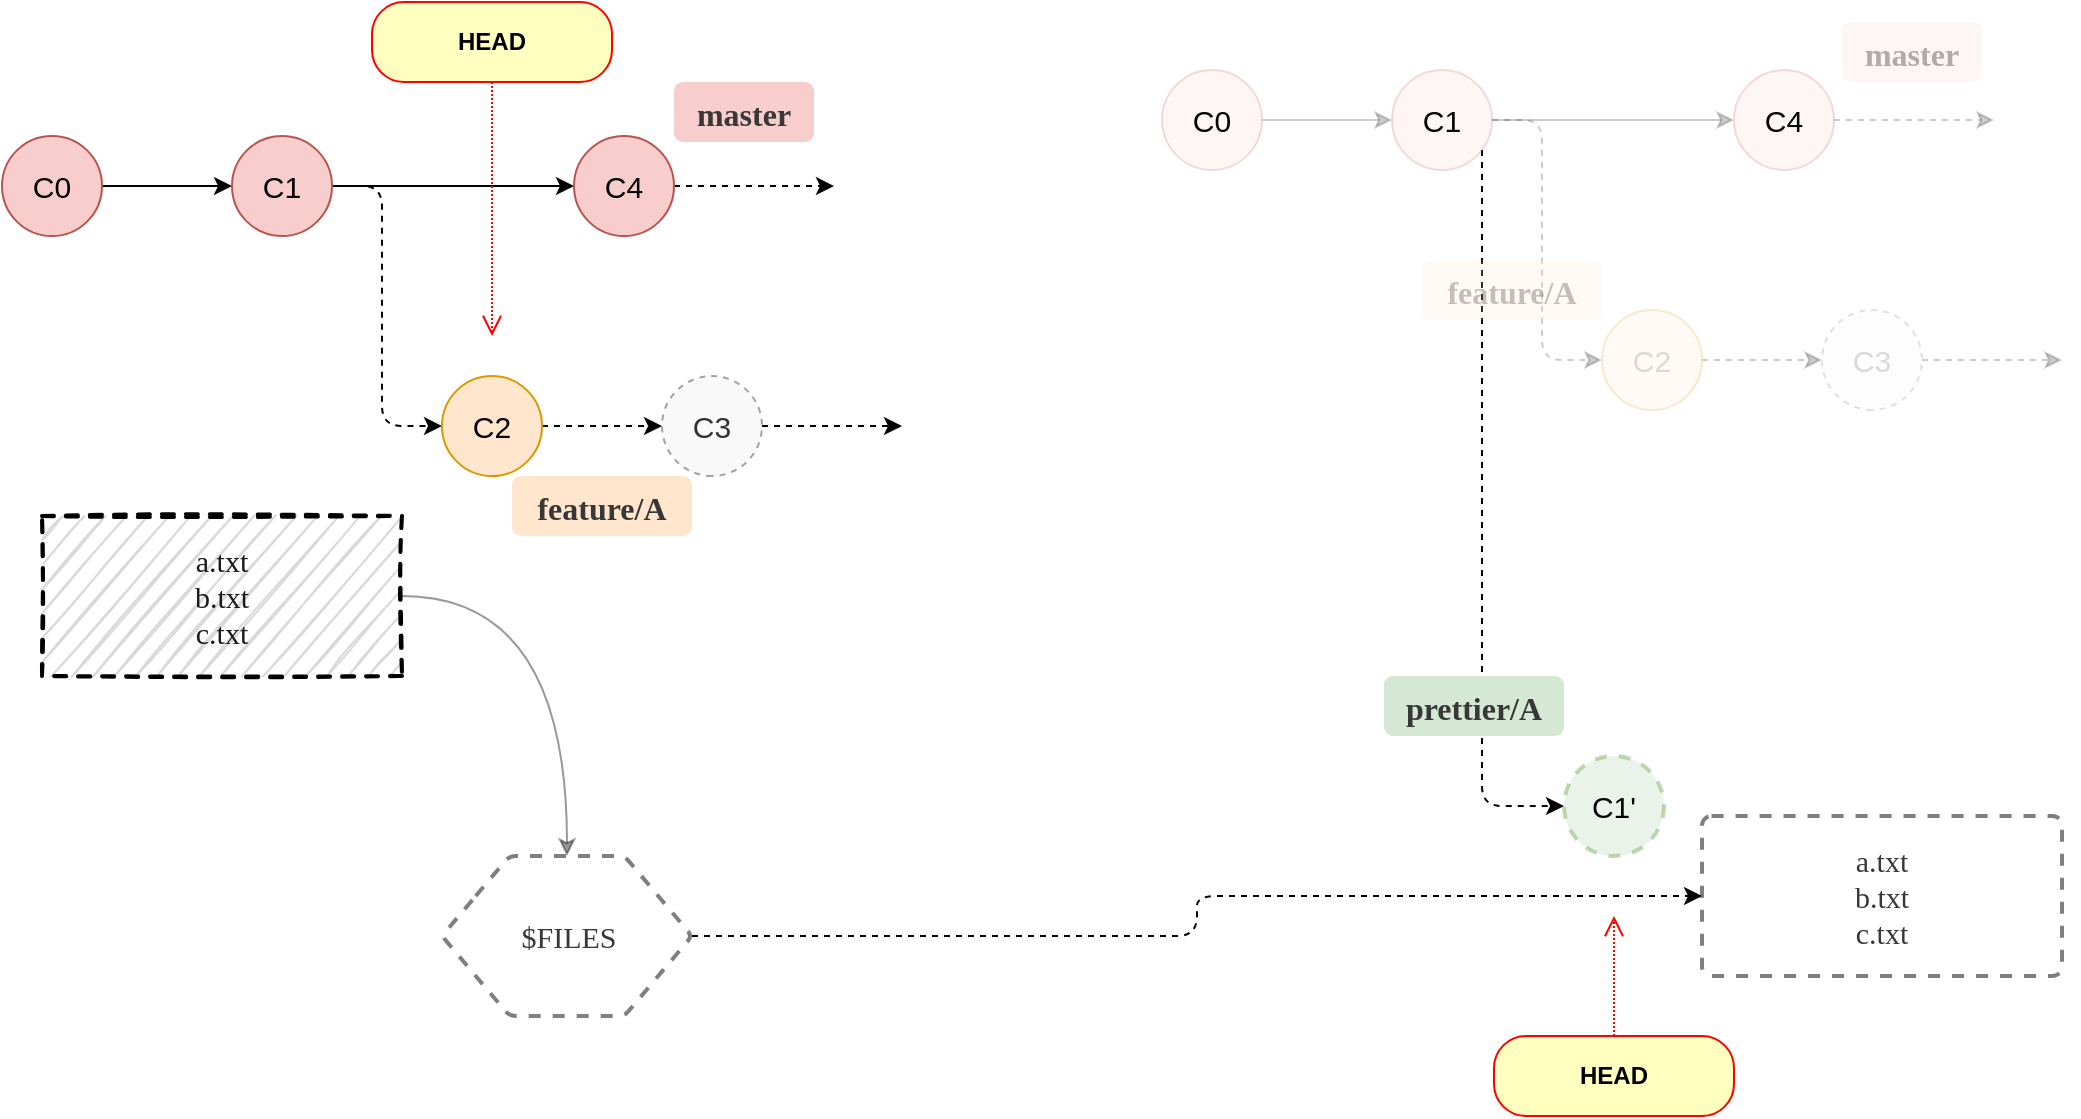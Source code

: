<mxfile version="14.2.9" type="github" pages="3">
  <diagram id="nxDO0HKId64olgzhvc23" name="Page-1">
    <mxGraphModel dx="1298" dy="809" grid="1" gridSize="10" guides="1" tooltips="1" connect="1" arrows="1" fold="1" page="1" pageScale="1" pageWidth="1600" pageHeight="900" math="0" shadow="0">
      <root>
        <mxCell id="0" />
        <mxCell id="1" parent="0" />
        <mxCell id="GQ0lHKYLTIi-07OIOTTy-3" value="" style="edgeStyle=orthogonalEdgeStyle;orthogonalLoop=1;jettySize=auto;html=1;horizontal=1;" parent="1" source="GQ0lHKYLTIi-07OIOTTy-1" target="GQ0lHKYLTIi-07OIOTTy-2" edge="1">
          <mxGeometry relative="1" as="geometry" />
        </mxCell>
        <mxCell id="GQ0lHKYLTIi-07OIOTTy-1" value="C0" style="ellipse;whiteSpace=wrap;html=1;aspect=fixed;labelPosition=center;verticalLabelPosition=middle;align=center;verticalAlign=middle;fontSize=15;direction=east;rounded=1;fillColor=#f8cecc;strokeColor=#b85450;" parent="1" vertex="1">
          <mxGeometry x="100" y="190" width="50" height="50" as="geometry" />
        </mxCell>
        <mxCell id="GQ0lHKYLTIi-07OIOTTy-16" style="edgeStyle=orthogonalEdgeStyle;orthogonalLoop=1;jettySize=auto;html=1;fontSize=16;dashed=1;" parent="1" source="GQ0lHKYLTIi-07OIOTTy-2" target="GQ0lHKYLTIi-07OIOTTy-15" edge="1">
          <mxGeometry relative="1" as="geometry">
            <Array as="points">
              <mxPoint x="290" y="215" />
              <mxPoint x="290" y="335" />
            </Array>
          </mxGeometry>
        </mxCell>
        <mxCell id="GQ0lHKYLTIi-07OIOTTy-47" style="edgeStyle=orthogonalEdgeStyle;orthogonalLoop=1;jettySize=auto;html=1;entryX=0;entryY=0.5;entryDx=0;entryDy=0;fontSize=15;fontColor=#525252;" parent="1" source="GQ0lHKYLTIi-07OIOTTy-2" target="GQ0lHKYLTIi-07OIOTTy-45" edge="1">
          <mxGeometry relative="1" as="geometry" />
        </mxCell>
        <mxCell id="GQ0lHKYLTIi-07OIOTTy-2" value="C1" style="ellipse;whiteSpace=wrap;html=1;aspect=fixed;labelPosition=center;verticalLabelPosition=middle;align=center;verticalAlign=middle;fontSize=15;direction=east;rounded=1;fillColor=#f8cecc;strokeColor=#b85450;" parent="1" vertex="1">
          <mxGeometry x="215" y="190" width="50" height="50" as="geometry" />
        </mxCell>
        <mxCell id="GQ0lHKYLTIi-07OIOTTy-5" value="master" style="text;align=center;verticalAlign=middle;resizable=0;points=[];autosize=1;fontFamily=Noto Sans TC;fontSource=https%3A%2F%2Ffonts.googleapis.com%2Fcss%3Ffamily%3DNoto%2BSans%2BTC;fontStyle=1;fontSize=16;shadow=0;labelBorderColor=none;rounded=1;labelBackgroundColor=none;spacingTop=0;spacingBottom=0;spacingRight=0;spacing=1;fillColor=#f8cecc;fontColor=#383838;" parent="1" vertex="1">
          <mxGeometry x="436" y="163" width="70" height="30" as="geometry" />
        </mxCell>
        <mxCell id="GQ0lHKYLTIi-07OIOTTy-14" value="" style="edgeStyle=orthogonalEdgeStyle;orthogonalLoop=1;jettySize=auto;html=1;fontSize=16;exitX=0.5;exitY=0;exitDx=0;exitDy=0;entryX=0.5;entryY=1;entryDx=0;entryDy=0;dashed=1;" parent="1" source="GQ0lHKYLTIi-07OIOTTy-18" edge="1">
          <mxGeometry relative="1" as="geometry">
            <mxPoint x="500" y="340" as="sourcePoint" />
            <mxPoint x="550" y="335" as="targetPoint" />
          </mxGeometry>
        </mxCell>
        <mxCell id="GQ0lHKYLTIi-07OIOTTy-17" value="" style="edgeStyle=orthogonalEdgeStyle;orthogonalLoop=1;jettySize=auto;html=1;fontSize=16;dashed=1;" parent="1" source="GQ0lHKYLTIi-07OIOTTy-15" target="GQ0lHKYLTIi-07OIOTTy-18" edge="1">
          <mxGeometry relative="1" as="geometry">
            <mxPoint x="245" y="470" as="targetPoint" />
          </mxGeometry>
        </mxCell>
        <mxCell id="GQ0lHKYLTIi-07OIOTTy-15" value="C2" style="ellipse;whiteSpace=wrap;html=1;aspect=fixed;labelPosition=center;verticalLabelPosition=middle;align=center;verticalAlign=middle;direction=south;fillColor=#ffe6cc;strokeColor=#d79b00;fontSize=15;rounded=1;" parent="1" vertex="1">
          <mxGeometry x="320" y="310" width="50" height="50" as="geometry" />
        </mxCell>
        <mxCell id="GQ0lHKYLTIi-07OIOTTy-18" value="C3" style="ellipse;whiteSpace=wrap;html=1;aspect=fixed;labelPosition=center;verticalLabelPosition=middle;align=center;verticalAlign=middle;direction=south;fillColor=#f5f5f5;strokeColor=#666666;fontSize=15;rounded=1;dashed=1;opacity=60;sketch=0;fixDash=0;autosize=0;container=0;fontColor=#333333;" parent="1" vertex="1">
          <mxGeometry x="430" y="310" width="50" height="50" as="geometry" />
        </mxCell>
        <mxCell id="GQ0lHKYLTIi-07OIOTTy-21" value="feature/A" style="text;align=center;verticalAlign=middle;resizable=0;points=[];autosize=1;fontSize=16;fontFamily=Noto Sans TC;rounded=1;shadow=0;fontSource=https%3A%2F%2Ffonts.googleapis.com%2Fcss%3Ffamily%3DNoto%2BSans%2BTC;fontStyle=1;labelBackgroundColor=none;spacing=1;spacingTop=0;spacingBottom=0;spacingRight=0;fillColor=#ffe6cc;fontColor=#383838;" parent="1" vertex="1">
          <mxGeometry x="355" y="360" width="90" height="30" as="geometry" />
        </mxCell>
        <mxCell id="GQ0lHKYLTIi-07OIOTTy-43" value="HEAD" style="whiteSpace=wrap;html=1;arcSize=40;fontColor=#000000;fillColor=#ffffc0;strokeColor=#ff0000;shadow=0;direction=east;rounded=1;fontStyle=1" parent="1" vertex="1">
          <mxGeometry x="285" y="123" width="120" height="40" as="geometry" />
        </mxCell>
        <mxCell id="GQ0lHKYLTIi-07OIOTTy-44" value="" style="edgeStyle=orthogonalEdgeStyle;html=1;verticalAlign=bottom;endArrow=open;endSize=8;strokeColor=#ff0000;fontSize=15;dashed=1;dashPattern=1 1;" parent="1" source="GQ0lHKYLTIi-07OIOTTy-43" edge="1">
          <mxGeometry relative="1" as="geometry">
            <mxPoint x="345" y="290" as="targetPoint" />
          </mxGeometry>
        </mxCell>
        <mxCell id="2b01QjpyZ43eBbl6fvD0-8" value="" style="edgeStyle=orthogonalEdgeStyle;rounded=1;orthogonalLoop=1;jettySize=auto;html=1;dashed=1;fontFamily=Noto Sans TC;fontSource=https%3A%2F%2Ffonts.googleapis.com%2Fcss%3Ffamily%3DNoto%2BSans%2BTC;fontSize=15;fontColor=#525252;" parent="1" source="GQ0lHKYLTIi-07OIOTTy-45" edge="1">
          <mxGeometry relative="1" as="geometry">
            <mxPoint x="516" y="215" as="targetPoint" />
          </mxGeometry>
        </mxCell>
        <mxCell id="GQ0lHKYLTIi-07OIOTTy-45" value="C4" style="ellipse;whiteSpace=wrap;html=1;aspect=fixed;labelPosition=center;verticalLabelPosition=middle;align=center;verticalAlign=middle;fontSize=15;direction=east;rounded=1;fillColor=#f8cecc;strokeColor=#b85450;" parent="1" vertex="1">
          <mxGeometry x="386" y="190" width="50" height="50" as="geometry" />
        </mxCell>
        <mxCell id="2b01QjpyZ43eBbl6fvD0-9" value="" style="edgeStyle=orthogonalEdgeStyle;orthogonalLoop=1;jettySize=auto;html=1;horizontal=1;opacity=20;sketch=0;fontColor=#D9D9D9;" parent="1" source="2b01QjpyZ43eBbl6fvD0-10" target="2b01QjpyZ43eBbl6fvD0-13" edge="1">
          <mxGeometry relative="1" as="geometry" />
        </mxCell>
        <mxCell id="2b01QjpyZ43eBbl6fvD0-10" value="C0" style="ellipse;whiteSpace=wrap;html=1;aspect=fixed;labelPosition=center;verticalLabelPosition=middle;align=center;verticalAlign=middle;fontSize=15;direction=east;rounded=1;opacity=20;sketch=0;fillColor=#f8cecc;strokeColor=#b85450;" parent="1" vertex="1">
          <mxGeometry x="680" y="157" width="50" height="50" as="geometry" />
        </mxCell>
        <mxCell id="2b01QjpyZ43eBbl6fvD0-11" style="edgeStyle=orthogonalEdgeStyle;orthogonalLoop=1;jettySize=auto;html=1;fontSize=16;dashed=1;opacity=20;sketch=0;fontColor=#D9D9D9;" parent="1" source="2b01QjpyZ43eBbl6fvD0-13" target="2b01QjpyZ43eBbl6fvD0-17" edge="1">
          <mxGeometry relative="1" as="geometry">
            <Array as="points">
              <mxPoint x="870" y="182" />
              <mxPoint x="870" y="302" />
            </Array>
          </mxGeometry>
        </mxCell>
        <mxCell id="2b01QjpyZ43eBbl6fvD0-12" style="edgeStyle=orthogonalEdgeStyle;orthogonalLoop=1;jettySize=auto;html=1;entryX=0;entryY=0.5;entryDx=0;entryDy=0;fontSize=15;opacity=20;sketch=0;fontColor=#D9D9D9;" parent="1" source="2b01QjpyZ43eBbl6fvD0-13" target="2b01QjpyZ43eBbl6fvD0-23" edge="1">
          <mxGeometry relative="1" as="geometry" />
        </mxCell>
        <mxCell id="2b01QjpyZ43eBbl6fvD0-27" value="" style="edgeStyle=orthogonalEdgeStyle;rounded=1;orthogonalLoop=1;jettySize=auto;html=1;dashed=1;fontFamily=Noto Sans TC;fontSource=https%3A%2F%2Ffonts.googleapis.com%2Fcss%3Ffamily%3DNoto%2BSans%2BTC;fontSize=15;fontColor=#FEFFFA;" parent="1" source="2b01QjpyZ43eBbl6fvD0-13" target="2b01QjpyZ43eBbl6fvD0-26" edge="1">
          <mxGeometry relative="1" as="geometry">
            <Array as="points">
              <mxPoint x="840" y="380" />
              <mxPoint x="840" y="380" />
            </Array>
          </mxGeometry>
        </mxCell>
        <mxCell id="2b01QjpyZ43eBbl6fvD0-13" value="C1" style="ellipse;whiteSpace=wrap;html=1;aspect=fixed;labelPosition=center;verticalLabelPosition=middle;align=center;verticalAlign=middle;fontSize=15;direction=east;rounded=1;opacity=20;sketch=0;fillColor=#f8cecc;strokeColor=#b85450;" parent="1" vertex="1">
          <mxGeometry x="795" y="157" width="50" height="50" as="geometry" />
        </mxCell>
        <mxCell id="2b01QjpyZ43eBbl6fvD0-14" value="master" style="text;align=center;verticalAlign=middle;resizable=0;points=[];autosize=1;fontFamily=Noto Sans TC;fontSource=https%3A%2F%2Ffonts.googleapis.com%2Fcss%3Ffamily%3DNoto%2BSans%2BTC;fontStyle=1;fontSize=16;shadow=0;labelBorderColor=none;rounded=1;labelBackgroundColor=none;spacingTop=0;spacingBottom=0;spacingRight=0;spacing=1;opacity=20;sketch=0;glass=0;textOpacity=30;fillColor=#f8cecc;" parent="1" vertex="1">
          <mxGeometry x="1020" y="133" width="70" height="30" as="geometry" />
        </mxCell>
        <mxCell id="2b01QjpyZ43eBbl6fvD0-15" value="" style="edgeStyle=orthogonalEdgeStyle;orthogonalLoop=1;jettySize=auto;html=1;fontSize=16;exitX=0.5;exitY=0;exitDx=0;exitDy=0;entryX=0.5;entryY=1;entryDx=0;entryDy=0;dashed=1;opacity=20;sketch=0;fontColor=#D9D9D9;" parent="1" source="2b01QjpyZ43eBbl6fvD0-18" edge="1">
          <mxGeometry relative="1" as="geometry">
            <mxPoint x="1080" y="307" as="sourcePoint" />
            <mxPoint x="1130" y="302" as="targetPoint" />
          </mxGeometry>
        </mxCell>
        <mxCell id="2b01QjpyZ43eBbl6fvD0-16" value="" style="edgeStyle=orthogonalEdgeStyle;orthogonalLoop=1;jettySize=auto;html=1;fontSize=16;dashed=1;opacity=20;sketch=0;fontColor=#D9D9D9;" parent="1" source="2b01QjpyZ43eBbl6fvD0-17" target="2b01QjpyZ43eBbl6fvD0-18" edge="1">
          <mxGeometry relative="1" as="geometry">
            <mxPoint x="825" y="437" as="targetPoint" />
          </mxGeometry>
        </mxCell>
        <mxCell id="2b01QjpyZ43eBbl6fvD0-17" value="C2" style="ellipse;whiteSpace=wrap;html=1;aspect=fixed;labelPosition=center;verticalLabelPosition=middle;align=center;verticalAlign=middle;direction=south;fillColor=#ffe6cc;strokeColor=#d79b00;fontSize=15;rounded=1;opacity=20;sketch=0;fontColor=#D9D9D9;" parent="1" vertex="1">
          <mxGeometry x="900" y="277" width="50" height="50" as="geometry" />
        </mxCell>
        <mxCell id="2b01QjpyZ43eBbl6fvD0-18" value="C3" style="ellipse;whiteSpace=wrap;html=1;aspect=fixed;labelPosition=center;verticalLabelPosition=middle;align=center;verticalAlign=middle;direction=south;fillColor=#f5f5f5;strokeColor=#666666;fontSize=15;rounded=1;dashed=1;opacity=20;sketch=0;fixDash=0;autosize=0;container=0;fontColor=#D9D9D9;" parent="1" vertex="1">
          <mxGeometry x="1010" y="277" width="50" height="50" as="geometry" />
        </mxCell>
        <mxCell id="2b01QjpyZ43eBbl6fvD0-19" value="feature/A" style="text;align=center;verticalAlign=middle;resizable=0;points=[];autosize=1;fontSize=16;fontFamily=Noto Sans TC;rounded=1;shadow=0;fontSource=https%3A%2F%2Ffonts.googleapis.com%2Fcss%3Ffamily%3DNoto%2BSans%2BTC;fontStyle=1;labelBackgroundColor=none;spacing=1;spacingTop=0;spacingBottom=0;spacingRight=0;opacity=20;sketch=0;textOpacity=30;fillColor=#ffe6cc;fontColor=#383838;" parent="1" vertex="1">
          <mxGeometry x="810" y="252" width="90" height="30" as="geometry" />
        </mxCell>
        <mxCell id="2b01QjpyZ43eBbl6fvD0-29" style="edgeStyle=orthogonalEdgeStyle;rounded=1;orthogonalLoop=1;jettySize=auto;html=1;dashed=1;fontFamily=Helvetica;fontSize=15;fontColor=#000000;dashPattern=1 1;verticalAlign=bottom;strokeColor=#ff0000;endArrow=open;endSize=8;" parent="1" source="2b01QjpyZ43eBbl6fvD0-20" edge="1">
          <mxGeometry relative="1" as="geometry">
            <mxPoint x="906" y="580" as="targetPoint" />
          </mxGeometry>
        </mxCell>
        <mxCell id="2b01QjpyZ43eBbl6fvD0-20" value="HEAD" style="whiteSpace=wrap;html=1;arcSize=40;fontColor=#000000;fillColor=#ffffc0;strokeColor=#ff0000;shadow=0;direction=east;rounded=1;fontStyle=1" parent="1" vertex="1">
          <mxGeometry x="846" y="640" width="120" height="40" as="geometry" />
        </mxCell>
        <mxCell id="2b01QjpyZ43eBbl6fvD0-22" value="" style="edgeStyle=orthogonalEdgeStyle;rounded=1;orthogonalLoop=1;jettySize=auto;html=1;dashed=1;fontFamily=Noto Sans TC;fontSource=https%3A%2F%2Ffonts.googleapis.com%2Fcss%3Ffamily%3DNoto%2BSans%2BTC;fontSize=15;opacity=20;sketch=0;fontColor=#D9D9D9;" parent="1" source="2b01QjpyZ43eBbl6fvD0-23" edge="1">
          <mxGeometry relative="1" as="geometry">
            <mxPoint x="1096" y="182" as="targetPoint" />
          </mxGeometry>
        </mxCell>
        <mxCell id="2b01QjpyZ43eBbl6fvD0-23" value="C4" style="ellipse;whiteSpace=wrap;html=1;aspect=fixed;labelPosition=center;verticalLabelPosition=middle;align=center;verticalAlign=middle;fontSize=15;direction=east;rounded=1;opacity=20;sketch=0;fillColor=#f8cecc;strokeColor=#b85450;" parent="1" vertex="1">
          <mxGeometry x="966" y="157" width="50" height="50" as="geometry" />
        </mxCell>
        <mxCell id="2b01QjpyZ43eBbl6fvD0-26" value="C1&#39;" style="ellipse;whiteSpace=wrap;html=1;aspect=fixed;labelPosition=center;verticalLabelPosition=middle;align=center;verticalAlign=middle;fontSize=15;direction=east;rounded=1;dashed=1;strokeWidth=2;opacity=50;fillColor=#d5e8d4;strokeColor=#82b366;" parent="1" vertex="1">
          <mxGeometry x="881" y="500" width="50" height="50" as="geometry" />
        </mxCell>
        <mxCell id="2b01QjpyZ43eBbl6fvD0-30" value="prettier/A" style="text;align=center;verticalAlign=middle;resizable=0;points=[];autosize=1;fontSize=16;fontFamily=Noto Sans TC;rounded=1;shadow=0;fontSource=https%3A%2F%2Ffonts.googleapis.com%2Fcss%3Ffamily%3DNoto%2BSans%2BTC;fontStyle=1;labelBackgroundColor=none;spacing=1;spacingTop=0;spacingBottom=0;spacingRight=0;fillColor=#d5e8d4;fontColor=#383838;" parent="1" vertex="1">
          <mxGeometry x="791" y="460" width="90" height="30" as="geometry" />
        </mxCell>
        <mxCell id="2b01QjpyZ43eBbl6fvD0-33" value="" style="edgeStyle=orthogonalEdgeStyle;rounded=1;sketch=0;orthogonalLoop=1;jettySize=auto;html=1;dashed=1;fontFamily=Noto Sans TC;fontSource=https%3A%2F%2Ffonts.googleapis.com%2Fcss%3Ffamily%3DNoto%2BSans%2BTC;fontSize=15;fontColor=#D9D9D9;entryX=0;entryY=0.5;entryDx=0;entryDy=0;" parent="1" source="2b01QjpyZ43eBbl6fvD0-31" target="2b01QjpyZ43eBbl6fvD0-32" edge="1">
          <mxGeometry relative="1" as="geometry">
            <mxPoint x="880" y="570" as="targetPoint" />
          </mxGeometry>
        </mxCell>
        <mxCell id="2b01QjpyZ43eBbl6fvD0-31" value="$FILES" style="verticalLabelPosition=middle;verticalAlign=middle;html=1;shape=hexagon;perimeter=hexagonPerimeter2;arcSize=6;size=0.27;rounded=1;shadow=0;dashed=1;labelBackgroundColor=none;sketch=0;strokeColor=#000000;strokeWidth=2;fillColor=#ffffff;fontFamily=Noto Sans TC;fontSource=https%3A%2F%2Ffonts.googleapis.com%2Fcss%3Ffamily%3DNoto%2BSans%2BTC;fontSize=15;opacity=50;align=center;labelPosition=center;fontColor=#383838;" parent="1" vertex="1">
          <mxGeometry x="320" y="550" width="125" height="80" as="geometry" />
        </mxCell>
        <mxCell id="2b01QjpyZ43eBbl6fvD0-32" value="a.txt&lt;br&gt;b.txt&lt;br&gt;c.txt" style="whiteSpace=wrap;html=1;rounded=1;shadow=0;dashed=1;fontFamily=Noto Sans TC;fontSource=https%3A%2F%2Ffonts.googleapis.com%2Fcss%3Ffamily%3DNoto%2BSans%2BTC;fontSize=15;strokeWidth=2;labelBackgroundColor=none;opacity=50;arcSize=6;sketch=0;spacing=5;fontColor=#383838;" parent="1" vertex="1">
          <mxGeometry x="950" y="530" width="180" height="80" as="geometry" />
        </mxCell>
        <mxCell id="WoYchf8X3w7nq3u6HLGu-2" style="edgeStyle=orthogonalEdgeStyle;curved=1;orthogonalLoop=1;jettySize=auto;html=1;entryX=0.5;entryY=0;entryDx=0;entryDy=0;fontColor=#383838;opacity=40;" edge="1" parent="1" source="WoYchf8X3w7nq3u6HLGu-1" target="2b01QjpyZ43eBbl6fvD0-31">
          <mxGeometry relative="1" as="geometry" />
        </mxCell>
        <mxCell id="WoYchf8X3w7nq3u6HLGu-1" value="a.txt&lt;br&gt;b.txt&lt;br&gt;c.txt" style="whiteSpace=wrap;html=1;rounded=0;shadow=0;dashed=1;fontFamily=Noto Sans TC;fontSource=https%3A%2F%2Ffonts.googleapis.com%2Fcss%3Ffamily%3DNoto%2BSans%2BTC;fontSize=15;strokeWidth=2;labelBackgroundColor=none;arcSize=6;sketch=1;spacing=5;fontStyle=0;fontColor=#1A1A1A;glass=0;fillStyle=hachure;fillColor=#D9D9D9;" vertex="1" parent="1">
          <mxGeometry x="120" y="380" width="180" height="80" as="geometry" />
        </mxCell>
      </root>
    </mxGraphModel>
  </diagram>
  <diagram id="W2-V0g8p1g1rw4DdJbC6" name="Page-2">
    <mxGraphModel dx="1298" dy="809" grid="1" gridSize="10" guides="1" tooltips="1" connect="1" arrows="1" fold="1" page="1" pageScale="1" pageWidth="1600" pageHeight="900" math="0" shadow="0">
      <root>
        <mxCell id="txzVGFuYVFfEpD30Fxbw-0" />
        <mxCell id="txzVGFuYVFfEpD30Fxbw-1" parent="txzVGFuYVFfEpD30Fxbw-0" />
        <mxCell id="HUqgSeCFf559K-0PTAqj-0" value="" style="edgeStyle=orthogonalEdgeStyle;orthogonalLoop=1;jettySize=auto;html=1;horizontal=1;sketch=0;fontColor=#D9D9D9;" edge="1" parent="txzVGFuYVFfEpD30Fxbw-1" source="HUqgSeCFf559K-0PTAqj-1" target="HUqgSeCFf559K-0PTAqj-5">
          <mxGeometry relative="1" as="geometry" />
        </mxCell>
        <mxCell id="HUqgSeCFf559K-0PTAqj-1" value="C0" style="ellipse;whiteSpace=wrap;html=1;aspect=fixed;labelPosition=center;verticalLabelPosition=middle;align=center;verticalAlign=middle;fontSize=15;direction=east;rounded=1;sketch=0;fillColor=#f8cecc;strokeColor=#b85450;" vertex="1" parent="txzVGFuYVFfEpD30Fxbw-1">
          <mxGeometry x="100" y="65" width="50" height="50" as="geometry" />
        </mxCell>
        <mxCell id="HUqgSeCFf559K-0PTAqj-2" style="edgeStyle=orthogonalEdgeStyle;orthogonalLoop=1;jettySize=auto;html=1;fontSize=16;dashed=1;sketch=0;fontColor=#D9D9D9;" edge="1" parent="txzVGFuYVFfEpD30Fxbw-1" source="HUqgSeCFf559K-0PTAqj-5" target="HUqgSeCFf559K-0PTAqj-9">
          <mxGeometry relative="1" as="geometry">
            <Array as="points">
              <mxPoint x="290" y="90" />
              <mxPoint x="290" y="210" />
            </Array>
          </mxGeometry>
        </mxCell>
        <mxCell id="HUqgSeCFf559K-0PTAqj-3" style="edgeStyle=orthogonalEdgeStyle;orthogonalLoop=1;jettySize=auto;html=1;entryX=0;entryY=0.5;entryDx=0;entryDy=0;fontSize=15;sketch=0;fontColor=#D9D9D9;" edge="1" parent="txzVGFuYVFfEpD30Fxbw-1" source="HUqgSeCFf559K-0PTAqj-5" target="HUqgSeCFf559K-0PTAqj-15">
          <mxGeometry relative="1" as="geometry" />
        </mxCell>
        <mxCell id="HUqgSeCFf559K-0PTAqj-4" value="" style="edgeStyle=orthogonalEdgeStyle;rounded=1;orthogonalLoop=1;jettySize=auto;html=1;dashed=1;fontFamily=Noto Sans TC;fontSource=https%3A%2F%2Ffonts.googleapis.com%2Fcss%3Ffamily%3DNoto%2BSans%2BTC;fontSize=15;fontColor=#FEFFFA;" edge="1" parent="txzVGFuYVFfEpD30Fxbw-1" source="HUqgSeCFf559K-0PTAqj-5" target="HUqgSeCFf559K-0PTAqj-16">
          <mxGeometry relative="1" as="geometry">
            <Array as="points">
              <mxPoint x="260" y="288" />
              <mxPoint x="260" y="288" />
            </Array>
          </mxGeometry>
        </mxCell>
        <mxCell id="HUqgSeCFf559K-0PTAqj-54" style="edgeStyle=orthogonalEdgeStyle;orthogonalLoop=1;jettySize=auto;html=1;entryX=0;entryY=0.5;entryDx=0;entryDy=0;fontColor=#000000;curved=1;" edge="1" parent="txzVGFuYVFfEpD30Fxbw-1" source="HUqgSeCFf559K-0PTAqj-5" target="HUqgSeCFf559K-0PTAqj-48">
          <mxGeometry relative="1" as="geometry">
            <Array as="points">
              <mxPoint x="240" y="315" />
            </Array>
          </mxGeometry>
        </mxCell>
        <mxCell id="HUqgSeCFf559K-0PTAqj-5" value="C1" style="ellipse;whiteSpace=wrap;html=1;aspect=fixed;labelPosition=center;verticalLabelPosition=middle;align=center;verticalAlign=middle;fontSize=15;direction=east;rounded=1;sketch=0;fillColor=#f8cecc;strokeColor=#b85450;" vertex="1" parent="txzVGFuYVFfEpD30Fxbw-1">
          <mxGeometry x="215" y="65" width="50" height="50" as="geometry" />
        </mxCell>
        <mxCell id="HUqgSeCFf559K-0PTAqj-6" value="master" style="text;align=center;verticalAlign=middle;resizable=0;points=[];autosize=1;fontFamily=Noto Sans TC;fontSource=https%3A%2F%2Ffonts.googleapis.com%2Fcss%3Ffamily%3DNoto%2BSans%2BTC;fontStyle=1;fontSize=16;shadow=0;labelBorderColor=none;rounded=1;labelBackgroundColor=none;spacingTop=0;spacingBottom=0;spacingRight=0;spacing=1;sketch=0;glass=0;fillColor=#f8cecc;" vertex="1" parent="txzVGFuYVFfEpD30Fxbw-1">
          <mxGeometry x="428" y="30" width="70" height="30" as="geometry" />
        </mxCell>
        <mxCell id="HUqgSeCFf559K-0PTAqj-7" value="" style="edgeStyle=orthogonalEdgeStyle;orthogonalLoop=1;jettySize=auto;html=1;fontSize=16;exitX=0.5;exitY=0;exitDx=0;exitDy=0;entryX=0.5;entryY=1;entryDx=0;entryDy=0;dashed=1;sketch=0;fontColor=#D9D9D9;opacity=40;" edge="1" parent="txzVGFuYVFfEpD30Fxbw-1" source="HUqgSeCFf559K-0PTAqj-10">
          <mxGeometry relative="1" as="geometry">
            <mxPoint x="500" y="215" as="sourcePoint" />
            <mxPoint x="550" y="210" as="targetPoint" />
          </mxGeometry>
        </mxCell>
        <mxCell id="HUqgSeCFf559K-0PTAqj-8" value="" style="edgeStyle=orthogonalEdgeStyle;orthogonalLoop=1;jettySize=auto;html=1;fontSize=16;dashed=1;sketch=0;fontColor=#D9D9D9;opacity=40;" edge="1" parent="txzVGFuYVFfEpD30Fxbw-1" source="HUqgSeCFf559K-0PTAqj-9" target="HUqgSeCFf559K-0PTAqj-10">
          <mxGeometry relative="1" as="geometry">
            <mxPoint x="245" y="345" as="targetPoint" />
          </mxGeometry>
        </mxCell>
        <mxCell id="Ux5TuAr64qpXySqZ8vUI-1" style="edgeStyle=orthogonalEdgeStyle;curved=1;orthogonalLoop=1;jettySize=auto;html=1;exitX=1;exitY=0;exitDx=0;exitDy=0;fontColor=#000000;opacity=40;" edge="1" parent="txzVGFuYVFfEpD30Fxbw-1" source="HUqgSeCFf559K-0PTAqj-9">
          <mxGeometry relative="1" as="geometry">
            <mxPoint x="441" y="284" as="targetPoint" />
          </mxGeometry>
        </mxCell>
        <mxCell id="HUqgSeCFf559K-0PTAqj-9" value="&lt;font&gt;C2&lt;/font&gt;" style="ellipse;whiteSpace=wrap;html=1;aspect=fixed;labelPosition=center;verticalLabelPosition=middle;align=center;verticalAlign=middle;direction=south;fillColor=#ffe6cc;strokeColor=#d79b00;fontSize=15;rounded=1;sketch=0;opacity=40;textOpacity=40;" vertex="1" parent="txzVGFuYVFfEpD30Fxbw-1">
          <mxGeometry x="320" y="185" width="50" height="50" as="geometry" />
        </mxCell>
        <mxCell id="Ux5TuAr64qpXySqZ8vUI-2" style="edgeStyle=orthogonalEdgeStyle;curved=1;orthogonalLoop=1;jettySize=auto;html=1;exitX=1;exitY=0;exitDx=0;exitDy=0;fontColor=#000000;opacity=40;" edge="1" parent="txzVGFuYVFfEpD30Fxbw-1" source="HUqgSeCFf559K-0PTAqj-10">
          <mxGeometry relative="1" as="geometry">
            <mxPoint x="571" y="281" as="targetPoint" />
          </mxGeometry>
        </mxCell>
        <mxCell id="HUqgSeCFf559K-0PTAqj-10" value="C3" style="ellipse;whiteSpace=wrap;html=1;aspect=fixed;labelPosition=center;verticalLabelPosition=middle;align=center;verticalAlign=middle;direction=south;fillColor=#ffe6cc;strokeColor=#d79b00;fontSize=15;rounded=1;sketch=0;fixDash=0;autosize=0;container=0;opacity=40;textOpacity=40;" vertex="1" parent="txzVGFuYVFfEpD30Fxbw-1">
          <mxGeometry x="430" y="185" width="50" height="50" as="geometry" />
        </mxCell>
        <mxCell id="HUqgSeCFf559K-0PTAqj-11" value="feature/A" style="text;align=center;verticalAlign=middle;resizable=0;points=[];autosize=1;fontSize=16;fontFamily=Noto Sans TC;rounded=1;shadow=0;fontSource=https%3A%2F%2Ffonts.googleapis.com%2Fcss%3Ffamily%3DNoto%2BSans%2BTC;fontStyle=1;labelBackgroundColor=none;spacing=1;spacingTop=0;spacingBottom=0;spacingRight=0;sketch=0;fillColor=#ffe6cc;imageAspect=1;" vertex="1" parent="txzVGFuYVFfEpD30Fxbw-1">
          <mxGeometry x="598" y="262" width="90" height="30" as="geometry" />
        </mxCell>
        <mxCell id="HUqgSeCFf559K-0PTAqj-12" style="edgeStyle=orthogonalEdgeStyle;rounded=1;orthogonalLoop=1;jettySize=auto;html=1;dashed=1;fontFamily=Helvetica;fontSize=15;fontColor=#000000;dashPattern=1 1;verticalAlign=bottom;strokeColor=#ff0000;endArrow=open;endSize=8;" edge="1" parent="txzVGFuYVFfEpD30Fxbw-1" source="HUqgSeCFf559K-0PTAqj-13">
          <mxGeometry relative="1" as="geometry">
            <mxPoint x="578" y="346" as="targetPoint" />
          </mxGeometry>
        </mxCell>
        <mxCell id="HUqgSeCFf559K-0PTAqj-13" value="HEAD" style="whiteSpace=wrap;html=1;arcSize=40;fontColor=#000000;fillColor=#ffffc0;strokeColor=#ff0000;shadow=0;direction=east;rounded=1;fontStyle=1;" vertex="1" parent="txzVGFuYVFfEpD30Fxbw-1">
          <mxGeometry x="518" y="406" width="120" height="40" as="geometry" />
        </mxCell>
        <mxCell id="HUqgSeCFf559K-0PTAqj-14" value="" style="edgeStyle=orthogonalEdgeStyle;rounded=1;orthogonalLoop=1;jettySize=auto;html=1;dashed=1;fontFamily=Noto Sans TC;fontSource=https%3A%2F%2Ffonts.googleapis.com%2Fcss%3Ffamily%3DNoto%2BSans%2BTC;fontSize=15;sketch=0;fontColor=#D9D9D9;" edge="1" parent="txzVGFuYVFfEpD30Fxbw-1" source="HUqgSeCFf559K-0PTAqj-15">
          <mxGeometry relative="1" as="geometry">
            <mxPoint x="516" y="90" as="targetPoint" />
          </mxGeometry>
        </mxCell>
        <mxCell id="HUqgSeCFf559K-0PTAqj-15" value="C4" style="ellipse;whiteSpace=wrap;html=1;aspect=fixed;labelPosition=center;verticalLabelPosition=middle;align=center;verticalAlign=middle;fontSize=15;direction=east;rounded=1;sketch=0;fillColor=#f8cecc;strokeColor=#b85450;" vertex="1" parent="txzVGFuYVFfEpD30Fxbw-1">
          <mxGeometry x="386" y="65" width="50" height="50" as="geometry" />
        </mxCell>
        <mxCell id="HUqgSeCFf559K-0PTAqj-16" value="C1&#39;" style="ellipse;whiteSpace=wrap;html=1;aspect=fixed;labelPosition=center;verticalLabelPosition=middle;align=center;verticalAlign=middle;fontSize=15;direction=east;rounded=1;dashed=1;strokeWidth=2;textOpacity=40;opacity=40;fillColor=#d5e8d4;strokeColor=#82b366;" vertex="1" parent="txzVGFuYVFfEpD30Fxbw-1">
          <mxGeometry x="301" y="408" width="50" height="50" as="geometry" />
        </mxCell>
        <mxCell id="HUqgSeCFf559K-0PTAqj-17" value="prettier/A" style="text;align=center;verticalAlign=middle;resizable=0;points=[];autosize=1;fontSize=16;fontFamily=Noto Sans TC;rounded=1;shadow=0;fontSource=https%3A%2F%2Ffonts.googleapis.com%2Fcss%3Ffamily%3DNoto%2BSans%2BTC;fontStyle=1;labelBackgroundColor=none;spacing=1;spacingTop=0;spacingBottom=0;spacingRight=0;fillColor=#d5e8d4;" vertex="1" parent="txzVGFuYVFfEpD30Fxbw-1">
          <mxGeometry x="219" y="376" width="90" height="30" as="geometry" />
        </mxCell>
        <mxCell id="HUqgSeCFf559K-0PTAqj-59" style="edgeStyle=orthogonalEdgeStyle;curved=1;orthogonalLoop=1;jettySize=auto;html=1;fontColor=#000000;" edge="1" parent="txzVGFuYVFfEpD30Fxbw-1" source="HUqgSeCFf559K-0PTAqj-48" target="HUqgSeCFf559K-0PTAqj-57">
          <mxGeometry relative="1" as="geometry" />
        </mxCell>
        <mxCell id="HUqgSeCFf559K-0PTAqj-48" value="C1&#39;" style="ellipse;whiteSpace=wrap;html=1;aspect=fixed;labelPosition=center;verticalLabelPosition=middle;align=center;verticalAlign=middle;fontSize=15;direction=east;rounded=1;dashed=1;strokeWidth=2;fillColor=#d5e8d4;strokeColor=#82b366;" vertex="1" parent="txzVGFuYVFfEpD30Fxbw-1">
          <mxGeometry x="330" y="290" width="50" height="50" as="geometry" />
        </mxCell>
        <mxCell id="HUqgSeCFf559K-0PTAqj-55" value="" style="edgeStyle=orthogonalEdgeStyle;orthogonalLoop=1;jettySize=auto;html=1;fontSize=16;exitX=0.5;exitY=0;exitDx=0;exitDy=0;dashed=1;sketch=0;fontColor=#D9D9D9;" edge="1" parent="txzVGFuYVFfEpD30Fxbw-1" source="HUqgSeCFf559K-0PTAqj-58">
          <mxGeometry relative="1" as="geometry">
            <mxPoint x="610" y="310" as="sourcePoint" />
            <mxPoint x="670" y="315" as="targetPoint" />
          </mxGeometry>
        </mxCell>
        <mxCell id="HUqgSeCFf559K-0PTAqj-56" value="" style="edgeStyle=orthogonalEdgeStyle;orthogonalLoop=1;jettySize=auto;html=1;fontSize=16;dashed=1;sketch=0;fontColor=#D9D9D9;" edge="1" parent="txzVGFuYVFfEpD30Fxbw-1" source="HUqgSeCFf559K-0PTAqj-57" target="HUqgSeCFf559K-0PTAqj-58">
          <mxGeometry relative="1" as="geometry">
            <mxPoint x="355" y="440" as="targetPoint" />
          </mxGeometry>
        </mxCell>
        <mxCell id="HUqgSeCFf559K-0PTAqj-57" value="C2&#39;" style="ellipse;whiteSpace=wrap;html=1;aspect=fixed;labelPosition=center;verticalLabelPosition=middle;align=center;verticalAlign=middle;direction=south;fillColor=#ffe6cc;strokeColor=#d79b00;fontSize=15;rounded=1;sketch=0;dashed=1;" vertex="1" parent="txzVGFuYVFfEpD30Fxbw-1">
          <mxGeometry x="440" y="290" width="50" height="50" as="geometry" />
        </mxCell>
        <mxCell id="HUqgSeCFf559K-0PTAqj-58" value="C3&#39;" style="ellipse;whiteSpace=wrap;html=1;aspect=fixed;labelPosition=center;verticalLabelPosition=middle;align=center;verticalAlign=middle;direction=south;fillColor=#ffe6cc;strokeColor=#d79b00;fontSize=15;rounded=1;dashed=1;sketch=0;fixDash=0;autosize=0;container=0;" vertex="1" parent="txzVGFuYVFfEpD30Fxbw-1">
          <mxGeometry x="550" y="290" width="50" height="50" as="geometry" />
        </mxCell>
        <mxCell id="eg1IJlkjuJEMuTlXnHfo-2" style="edgeStyle=orthogonalEdgeStyle;curved=1;orthogonalLoop=1;jettySize=auto;html=1;fontColor=#383838;opacity=40;" edge="1" parent="txzVGFuYVFfEpD30Fxbw-1" source="eg1IJlkjuJEMuTlXnHfo-0">
          <mxGeometry relative="1" as="geometry">
            <mxPoint x="357" y="351" as="targetPoint" />
          </mxGeometry>
        </mxCell>
        <mxCell id="eg1IJlkjuJEMuTlXnHfo-3" style="edgeStyle=orthogonalEdgeStyle;curved=1;orthogonalLoop=1;jettySize=auto;html=1;fontColor=#383838;opacity=40;" edge="1" parent="txzVGFuYVFfEpD30Fxbw-1" source="eg1IJlkjuJEMuTlXnHfo-0">
          <mxGeometry relative="1" as="geometry">
            <mxPoint x="465" y="350" as="targetPoint" />
          </mxGeometry>
        </mxCell>
        <mxCell id="eg1IJlkjuJEMuTlXnHfo-0" value="a.txt&lt;br&gt;b.txt&lt;br&gt;c.txt" style="whiteSpace=wrap;html=1;rounded=1;shadow=0;dashed=1;fontFamily=Noto Sans TC;fontSource=https%3A%2F%2Ffonts.googleapis.com%2Fcss%3Ffamily%3DNoto%2BSans%2BTC;fontSize=15;strokeWidth=2;labelBackgroundColor=none;opacity=50;arcSize=6;sketch=0;spacing=5;fontColor=#383838;" vertex="1" parent="txzVGFuYVFfEpD30Fxbw-1">
          <mxGeometry x="321" y="465" width="180" height="78" as="geometry" />
        </mxCell>
      </root>
    </mxGraphModel>
  </diagram>
  <diagram id="377WpVilr0ou6A7RF_Iw" name="Page-3">
    <mxGraphModel dx="1298" dy="752" grid="1" gridSize="10" guides="1" tooltips="1" connect="1" arrows="1" fold="1" page="1" pageScale="1" pageWidth="1600" pageHeight="900" math="0" shadow="0">
      <root>
        <mxCell id="d9C7UcL5NalmqJUL889H-0" />
        <mxCell id="d9C7UcL5NalmqJUL889H-1" parent="d9C7UcL5NalmqJUL889H-0" />
        <mxCell id="j9i9duFxxhzsrX8sI5IY-56" value="" style="shape=display;whiteSpace=wrap;html=1;rounded=1;glass=0;dashed=1;labelBackgroundColor=none;sketch=0;fillColor=#eeeeee;opacity=30;dashPattern=1 2;shadow=0;" vertex="1" parent="d9C7UcL5NalmqJUL889H-1">
          <mxGeometry x="405" y="250" width="340" height="126" as="geometry" />
        </mxCell>
        <mxCell id="j9i9duFxxhzsrX8sI5IY-1" value="" style="shape=tape;whiteSpace=wrap;html=1;strokeWidth=2;size=0.19;rounded=1;glass=0;labelBackgroundColor=none;sketch=0;fillColor=none;gradientColor=none;fontColor=#383838;textOpacity=20;opacity=20;dashed=1;dashPattern=1 1;strokeColor=#0000FF;" vertex="1" parent="d9C7UcL5NalmqJUL889H-1">
          <mxGeometry x="160" y="90" width="600" height="460" as="geometry" />
        </mxCell>
        <mxCell id="0B_plYeTtiuxYyI7WRNs-0" value="origin/feature/A" style="text;align=center;verticalAlign=middle;resizable=0;points=[];autosize=1;fontSize=16;fontFamily=Noto Sans TC;rounded=1;shadow=0;fontSource=https%3A%2F%2Ffonts.googleapis.com%2Fcss%3Ffamily%3DNoto%2BSans%2BTC;fontStyle=1;labelBackgroundColor=none;spacing=1;spacingTop=0;spacingBottom=0;spacingRight=0;sketch=0;fillColor=#ffe6cc;imageAspect=1;" vertex="1" parent="d9C7UcL5NalmqJUL889H-1">
          <mxGeometry x="573" y="262" width="140" height="30" as="geometry" />
        </mxCell>
        <mxCell id="j9i9duFxxhzsrX8sI5IY-55" value="" style="edgeStyle=orthogonalEdgeStyle;curved=1;orthogonalLoop=1;jettySize=auto;html=1;fontColor=#383838;opacity=40;" edge="1" parent="d9C7UcL5NalmqJUL889H-1" source="0B_plYeTtiuxYyI7WRNs-3">
          <mxGeometry relative="1" as="geometry">
            <mxPoint x="421.359" y="433" as="targetPoint" />
          </mxGeometry>
        </mxCell>
        <mxCell id="0B_plYeTtiuxYyI7WRNs-3" value="C1&#39;" style="ellipse;whiteSpace=wrap;html=1;aspect=fixed;labelPosition=center;verticalLabelPosition=middle;align=center;verticalAlign=middle;fontSize=15;direction=east;rounded=1;dashed=1;strokeWidth=2;fillColor=#d5e8d4;strokeColor=#82b366;" vertex="1" parent="d9C7UcL5NalmqJUL889H-1">
          <mxGeometry x="301" y="408" width="50" height="50" as="geometry" />
        </mxCell>
        <mxCell id="0B_plYeTtiuxYyI7WRNs-4" value="origin/prettier/A" style="text;align=center;verticalAlign=middle;resizable=0;points=[];autosize=1;fontSize=16;fontFamily=Noto Sans TC;rounded=1;shadow=0;fontSource=https%3A%2F%2Ffonts.googleapis.com%2Fcss%3Ffamily%3DNoto%2BSans%2BTC;fontStyle=1;labelBackgroundColor=none;spacing=1;spacingTop=0;spacingBottom=0;spacingRight=0;fillColor=#d5e8d4;" vertex="1" parent="d9C7UcL5NalmqJUL889H-1">
          <mxGeometry x="194" y="376" width="140" height="30" as="geometry" />
        </mxCell>
        <mxCell id="0B_plYeTtiuxYyI7WRNs-5" style="edgeStyle=orthogonalEdgeStyle;curved=1;orthogonalLoop=1;jettySize=auto;html=1;fontColor=#000000;" edge="1" parent="d9C7UcL5NalmqJUL889H-1" source="0B_plYeTtiuxYyI7WRNs-6" target="0B_plYeTtiuxYyI7WRNs-9">
          <mxGeometry relative="1" as="geometry" />
        </mxCell>
        <mxCell id="j9i9duFxxhzsrX8sI5IY-59" style="edgeStyle=orthogonalEdgeStyle;curved=1;orthogonalLoop=1;jettySize=auto;html=1;fontFamily=Noto Sans TC;fontSource=https%3A%2F%2Ffonts.googleapis.com%2Fcss%3Ffamily%3DNoto%2BSans%2BTC;fontSize=18;fontColor=#383838;opacity=40;" edge="1" parent="d9C7UcL5NalmqJUL889H-1" source="0B_plYeTtiuxYyI7WRNs-6" target="0B_plYeTtiuxYyI7WRNs-3">
          <mxGeometry relative="1" as="geometry" />
        </mxCell>
        <mxCell id="0B_plYeTtiuxYyI7WRNs-6" value="C1&#39;" style="ellipse;whiteSpace=wrap;html=1;aspect=fixed;labelPosition=center;verticalLabelPosition=middle;align=center;verticalAlign=middle;fontSize=15;direction=east;rounded=1;dashed=1;strokeWidth=2;fillColor=#d5e8d4;strokeColor=#82b366;" vertex="1" parent="d9C7UcL5NalmqJUL889H-1">
          <mxGeometry x="330" y="290" width="50" height="50" as="geometry" />
        </mxCell>
        <mxCell id="0B_plYeTtiuxYyI7WRNs-7" value="" style="edgeStyle=orthogonalEdgeStyle;orthogonalLoop=1;jettySize=auto;html=1;fontSize=16;exitX=0.5;exitY=0;exitDx=0;exitDy=0;dashed=1;sketch=0;fontColor=#D9D9D9;" edge="1" parent="d9C7UcL5NalmqJUL889H-1" source="0B_plYeTtiuxYyI7WRNs-10">
          <mxGeometry relative="1" as="geometry">
            <mxPoint x="610" y="310" as="sourcePoint" />
            <mxPoint x="670" y="315" as="targetPoint" />
          </mxGeometry>
        </mxCell>
        <mxCell id="0B_plYeTtiuxYyI7WRNs-8" value="" style="edgeStyle=orthogonalEdgeStyle;orthogonalLoop=1;jettySize=auto;html=1;fontSize=16;dashed=1;sketch=0;fontColor=#D9D9D9;" edge="1" parent="d9C7UcL5NalmqJUL889H-1" source="0B_plYeTtiuxYyI7WRNs-9" target="0B_plYeTtiuxYyI7WRNs-10">
          <mxGeometry relative="1" as="geometry">
            <mxPoint x="355" y="440" as="targetPoint" />
          </mxGeometry>
        </mxCell>
        <mxCell id="0B_plYeTtiuxYyI7WRNs-9" value="C2&#39;" style="ellipse;whiteSpace=wrap;html=1;aspect=fixed;labelPosition=center;verticalLabelPosition=middle;align=center;verticalAlign=middle;direction=south;fillColor=#ffe6cc;strokeColor=#d79b00;fontSize=15;rounded=1;sketch=0;dashed=1;" vertex="1" parent="d9C7UcL5NalmqJUL889H-1">
          <mxGeometry x="440" y="290" width="50" height="50" as="geometry" />
        </mxCell>
        <mxCell id="0B_plYeTtiuxYyI7WRNs-10" value="C3&#39;" style="ellipse;whiteSpace=wrap;html=1;aspect=fixed;labelPosition=center;verticalLabelPosition=middle;align=center;verticalAlign=middle;direction=south;fillColor=#ffe6cc;strokeColor=#d79b00;fontSize=15;rounded=1;dashed=1;sketch=0;fixDash=0;autosize=0;container=0;" vertex="1" parent="d9C7UcL5NalmqJUL889H-1">
          <mxGeometry x="550" y="290" width="50" height="50" as="geometry" />
        </mxCell>
        <mxCell id="j9i9duFxxhzsrX8sI5IY-0" value="" style="image;image=img/lib/atlassian/Bitbucket_Logo.svg;rounded=1;glass=0;dashed=1;labelBackgroundColor=none;sketch=0;strokeColor=#000000;fillColor=none;gradientColor=none;fontColor=#383838;" vertex="1" parent="d9C7UcL5NalmqJUL889H-1">
          <mxGeometry x="610" y="130" width="57" height="50" as="geometry" />
        </mxCell>
        <mxCell id="j9i9duFxxhzsrX8sI5IY-58" value="Cloud" style="text;html=1;align=center;verticalAlign=middle;resizable=0;points=[];autosize=1;fillColor=#dae8fc;fontFamily=Noto Sans TC;fontSource=https%3A%2F%2Ffonts.googleapis.com%2Fcss%3Ffamily%3DNoto%2BSans%2BTC;fontSize=18;" vertex="1" parent="d9C7UcL5NalmqJUL889H-1">
          <mxGeometry x="520" y="125" width="70" height="30" as="geometry" />
        </mxCell>
        <mxCell id="j9i9duFxxhzsrX8sI5IY-61" value="" style="shape=image;html=1;verticalAlign=top;verticalLabelPosition=bottom;labelBackgroundColor=#ffffff;imageAspect=0;aspect=fixed;image=https://cdn0.iconfinder.com/data/icons/octicons/1024/diff-128.png;rounded=1;shadow=0;glass=0;dashed=1;dashPattern=1 1;sketch=0;strokeColor=#000000;fillColor=none;gradientColor=none;fontFamily=Noto Sans TC;fontSource=https%3A%2F%2Ffonts.googleapis.com%2Fcss%3Ffamily%3DNoto%2BSans%2BTC;fontSize=18;fontColor=#383838;opacity=30;align=center;" vertex="1" parent="d9C7UcL5NalmqJUL889H-1">
          <mxGeometry x="667" y="330" width="70" height="70" as="geometry" />
        </mxCell>
      </root>
    </mxGraphModel>
  </diagram>
</mxfile>
